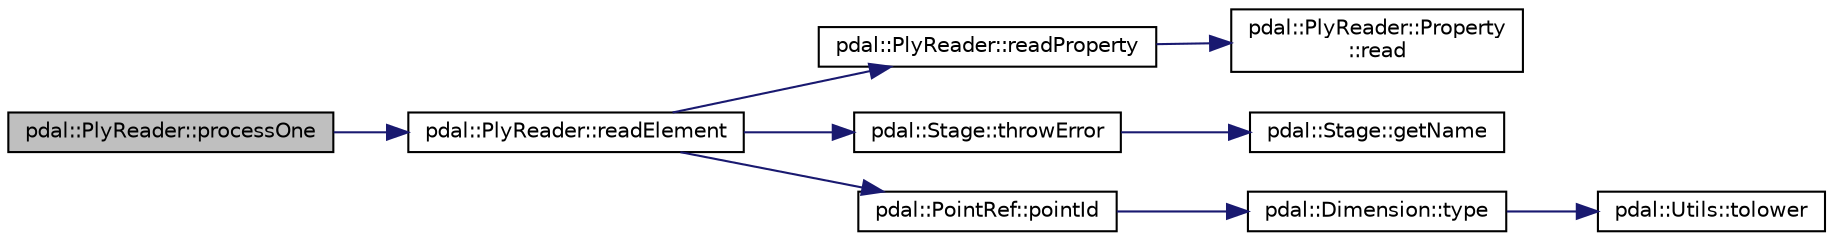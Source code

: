 digraph "pdal::PlyReader::processOne"
{
  edge [fontname="Helvetica",fontsize="10",labelfontname="Helvetica",labelfontsize="10"];
  node [fontname="Helvetica",fontsize="10",shape=record];
  rankdir="LR";
  Node1 [label="pdal::PlyReader::processOne",height=0.2,width=0.4,color="black", fillcolor="grey75", style="filled", fontcolor="black"];
  Node1 -> Node2 [color="midnightblue",fontsize="10",style="solid",fontname="Helvetica"];
  Node2 [label="pdal::PlyReader::readElement",height=0.2,width=0.4,color="black", fillcolor="white", style="filled",URL="$classpdal_1_1PlyReader.html#a9f8530cfe07a115f3aec19f71ed53ea2"];
  Node2 -> Node3 [color="midnightblue",fontsize="10",style="solid",fontname="Helvetica"];
  Node3 [label="pdal::PlyReader::readProperty",height=0.2,width=0.4,color="black", fillcolor="white", style="filled",URL="$classpdal_1_1PlyReader.html#ac58ba5e9f6a206ba64927bf000d275f9"];
  Node3 -> Node4 [color="midnightblue",fontsize="10",style="solid",fontname="Helvetica"];
  Node4 [label="pdal::PlyReader::Property\l::read",height=0.2,width=0.4,color="black", fillcolor="white", style="filled",URL="$structpdal_1_1PlyReader_1_1Property.html#a19a80e32d95d547aca2b814c4a7ec311"];
  Node2 -> Node5 [color="midnightblue",fontsize="10",style="solid",fontname="Helvetica"];
  Node5 [label="pdal::Stage::throwError",height=0.2,width=0.4,color="black", fillcolor="white", style="filled",URL="$classpdal_1_1Stage.html#abdbd1176da12dfd882d931a43290797f"];
  Node5 -> Node6 [color="midnightblue",fontsize="10",style="solid",fontname="Helvetica"];
  Node6 [label="pdal::Stage::getName",height=0.2,width=0.4,color="black", fillcolor="white", style="filled",URL="$classpdal_1_1Stage.html#a6c81d6fbbac17ebe4cd63806916cc750"];
  Node2 -> Node7 [color="midnightblue",fontsize="10",style="solid",fontname="Helvetica"];
  Node7 [label="pdal::PointRef::pointId",height=0.2,width=0.4,color="black", fillcolor="white", style="filled",URL="$classpdal_1_1PointRef.html#ae6ca67ab4acd1fd5bd330bc3eaeec971"];
  Node7 -> Node8 [color="midnightblue",fontsize="10",style="solid",fontname="Helvetica"];
  Node8 [label="pdal::Dimension::type",height=0.2,width=0.4,color="black", fillcolor="white", style="filled",URL="$namespacepdal_1_1Dimension.html#a880d689fed54aa3ded6f88c9e058c5d2"];
  Node8 -> Node9 [color="midnightblue",fontsize="10",style="solid",fontname="Helvetica"];
  Node9 [label="pdal::Utils::tolower",height=0.2,width=0.4,color="black", fillcolor="white", style="filled",URL="$namespacepdal_1_1Utils.html#a5268937cf695835e55392f752dc02cb2"];
}
